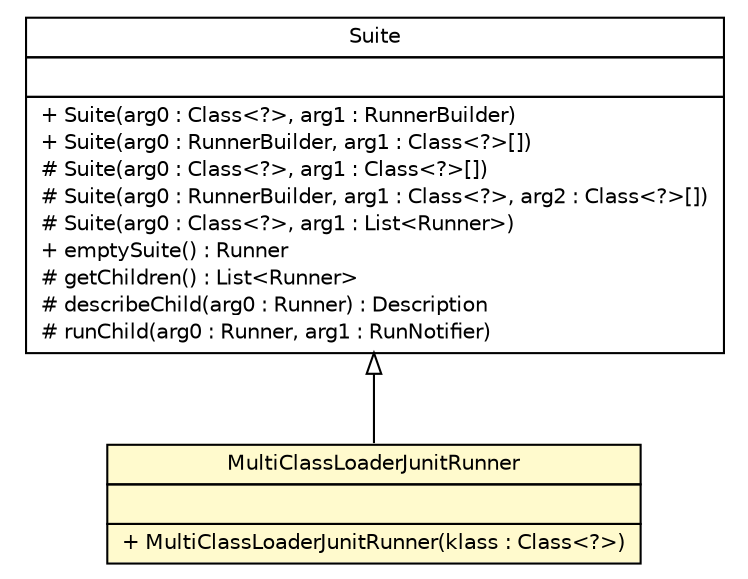 #!/usr/local/bin/dot
#
# Class diagram 
# Generated by UMLGraph version R5_6-24-gf6e263 (http://www.umlgraph.org/)
#

digraph G {
	edge [fontname="Helvetica",fontsize=10,labelfontname="Helvetica",labelfontsize=10];
	node [fontname="Helvetica",fontsize=10,shape=plaintext];
	nodesep=0.25;
	ranksep=0.5;
	// top.infra.test.classloader.multi.MultiClassLoaderJunitRunner
	c2400 [label=<<table title="top.infra.test.classloader.multi.MultiClassLoaderJunitRunner" border="0" cellborder="1" cellspacing="0" cellpadding="2" port="p" bgcolor="lemonChiffon" href="./MultiClassLoaderJunitRunner.html">
		<tr><td><table border="0" cellspacing="0" cellpadding="1">
<tr><td align="center" balign="center"> MultiClassLoaderJunitRunner </td></tr>
		</table></td></tr>
		<tr><td><table border="0" cellspacing="0" cellpadding="1">
<tr><td align="left" balign="left">  </td></tr>
		</table></td></tr>
		<tr><td><table border="0" cellspacing="0" cellpadding="1">
<tr><td align="left" balign="left"> + MultiClassLoaderJunitRunner(klass : Class&lt;?&gt;) </td></tr>
		</table></td></tr>
		</table>>, URL="./MultiClassLoaderJunitRunner.html", fontname="Helvetica", fontcolor="black", fontsize=10.0];
	//top.infra.test.classloader.multi.MultiClassLoaderJunitRunner extends org.junit.runners.Suite
	c2442:p -> c2400:p [dir=back,arrowtail=empty];
	// org.junit.runners.Suite
	c2442 [label=<<table title="org.junit.runners.Suite" border="0" cellborder="1" cellspacing="0" cellpadding="2" port="p" href="http://java.sun.com/j2se/1.4.2/docs/api/org/junit/runners/Suite.html">
		<tr><td><table border="0" cellspacing="0" cellpadding="1">
<tr><td align="center" balign="center"> Suite </td></tr>
		</table></td></tr>
		<tr><td><table border="0" cellspacing="0" cellpadding="1">
<tr><td align="left" balign="left">  </td></tr>
		</table></td></tr>
		<tr><td><table border="0" cellspacing="0" cellpadding="1">
<tr><td align="left" balign="left"> + Suite(arg0 : Class&lt;?&gt;, arg1 : RunnerBuilder) </td></tr>
<tr><td align="left" balign="left"> + Suite(arg0 : RunnerBuilder, arg1 : Class&lt;?&gt;[]) </td></tr>
<tr><td align="left" balign="left"> # Suite(arg0 : Class&lt;?&gt;, arg1 : Class&lt;?&gt;[]) </td></tr>
<tr><td align="left" balign="left"> # Suite(arg0 : RunnerBuilder, arg1 : Class&lt;?&gt;, arg2 : Class&lt;?&gt;[]) </td></tr>
<tr><td align="left" balign="left"> # Suite(arg0 : Class&lt;?&gt;, arg1 : List&lt;Runner&gt;) </td></tr>
<tr><td align="left" balign="left"> + emptySuite() : Runner </td></tr>
<tr><td align="left" balign="left"> # getChildren() : List&lt;Runner&gt; </td></tr>
<tr><td align="left" balign="left"> # describeChild(arg0 : Runner) : Description </td></tr>
<tr><td align="left" balign="left"> # runChild(arg0 : Runner, arg1 : RunNotifier) </td></tr>
		</table></td></tr>
		</table>>, URL="http://java.sun.com/j2se/1.4.2/docs/api/org/junit/runners/Suite.html", fontname="Helvetica", fontcolor="black", fontsize=10.0];
}

